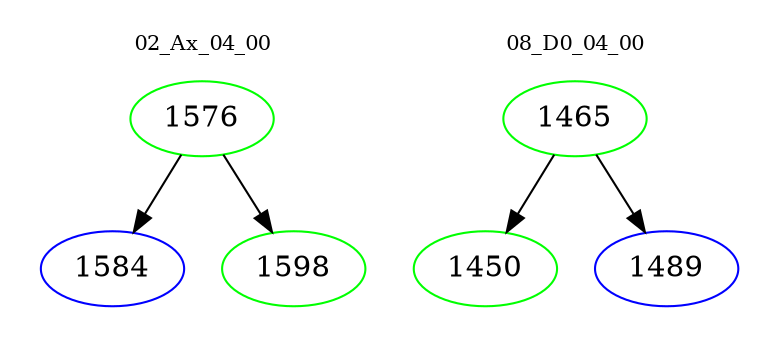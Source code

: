 digraph{
subgraph cluster_0 {
color = white
label = "02_Ax_04_00";
fontsize=10;
T0_1576 [label="1576", color="green"]
T0_1576 -> T0_1584 [color="black"]
T0_1584 [label="1584", color="blue"]
T0_1576 -> T0_1598 [color="black"]
T0_1598 [label="1598", color="green"]
}
subgraph cluster_1 {
color = white
label = "08_D0_04_00";
fontsize=10;
T1_1465 [label="1465", color="green"]
T1_1465 -> T1_1450 [color="black"]
T1_1450 [label="1450", color="green"]
T1_1465 -> T1_1489 [color="black"]
T1_1489 [label="1489", color="blue"]
}
}
